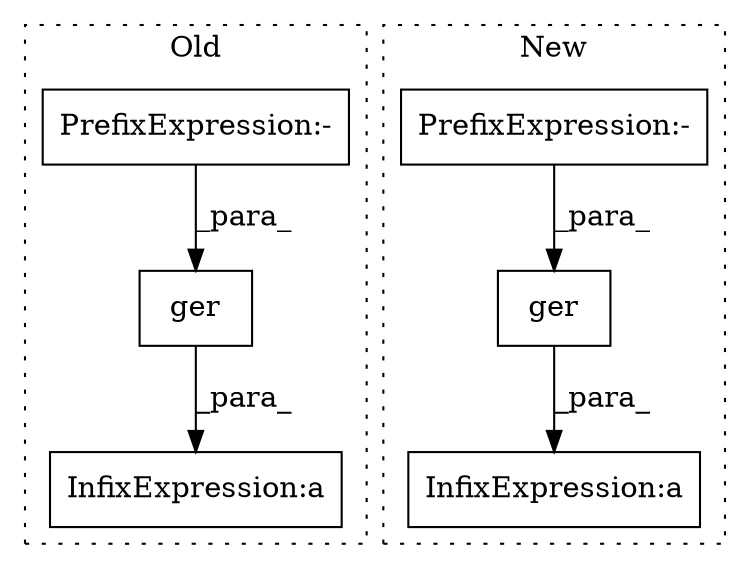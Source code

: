 digraph G {
subgraph cluster0 {
1 [label="ger" a="32" s="2325,2339" l="4,1" shape="box"];
4 [label="InfixExpression:a" a="27" s="2316" l="3" shape="box"];
6 [label="PrefixExpression:-" a="38" s="2334" l="1" shape="box"];
label = "Old";
style="dotted";
}
subgraph cluster1 {
2 [label="ger" a="32" s="2371,2391" l="4,1" shape="box"];
3 [label="InfixExpression:a" a="27" s="2392" l="3" shape="box"];
5 [label="PrefixExpression:-" a="38" s="2383" l="1" shape="box"];
label = "New";
style="dotted";
}
1 -> 4 [label="_para_"];
2 -> 3 [label="_para_"];
5 -> 2 [label="_para_"];
6 -> 1 [label="_para_"];
}